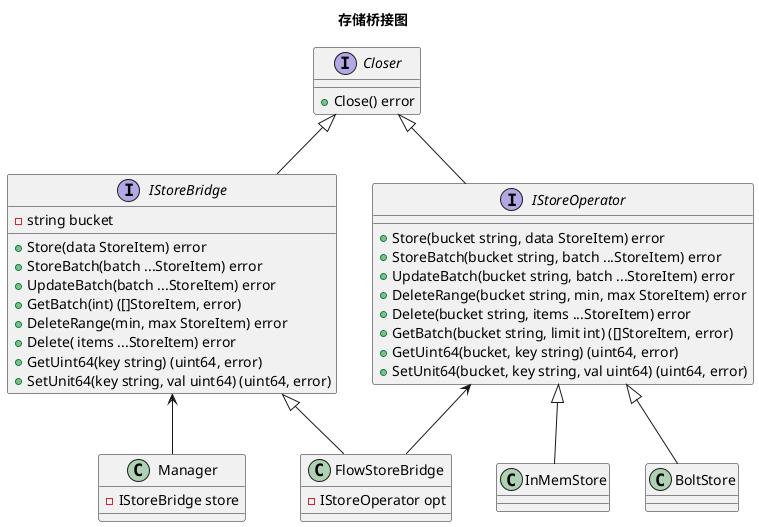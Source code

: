@startuml
title 存储桥接图

Interface Closer {
+Close() error
}
Interface IStoreBridge {
- string bucket
+Store(data StoreItem) error
+StoreBatch(batch ...StoreItem) error
+UpdateBatch(batch ...StoreItem) error
+GetBatch(int) ([]StoreItem, error)
+DeleteRange(min, max StoreItem) error
+Delete( items ...StoreItem) error
+GetUint64(key string) (uint64, error)
+SetUnit64(key string, val uint64) (uint64, error)
}
Interface IStoreOperator {
+Store(bucket string, data StoreItem) error
+StoreBatch(bucket string, batch ...StoreItem) error
+UpdateBatch(bucket string, batch ...StoreItem) error
+DeleteRange(bucket string, min, max StoreItem) error
+Delete(bucket string, items ...StoreItem) error
+GetBatch(bucket string, limit int) ([]StoreItem, error)
+GetUint64(bucket, key string) (uint64, error)
+SetUnit64(bucket, key string, val uint64) (uint64, error)
}

Closer <|-- IStoreOperator
Closer <|-- IStoreBridge
IStoreBridge <|-- FlowStoreBridge
IStoreOperator <|-- InMemStore
IStoreOperator <|-- BoltStore

IStoreOperator <-- FlowStoreBridge
IStoreBridge <-- Manager

Class FlowStoreBridge {
-IStoreOperator opt
}

Class InMemStore{
}

Class BoltStore{
}

Class Manager {
-IStoreBridge store
}

@enduml